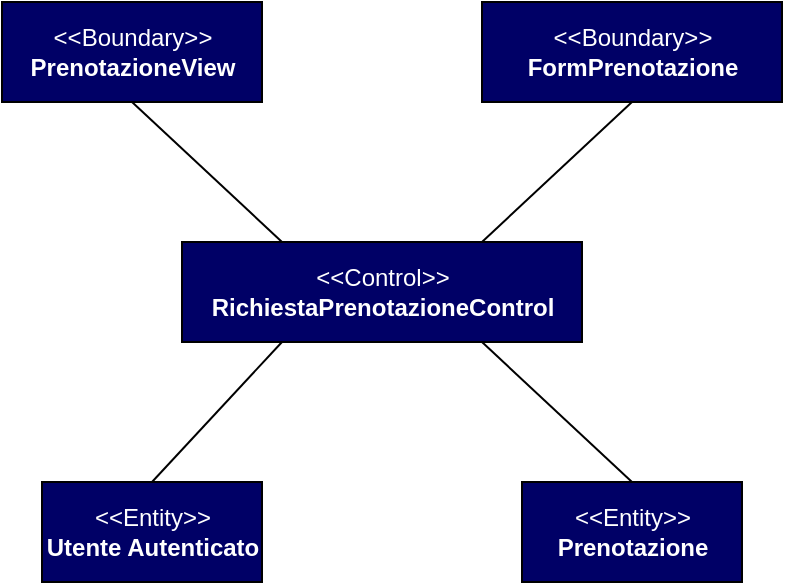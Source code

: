 <mxfile version="13.9.5" type="device"><diagram name="Page-1" id="929967ad-93f9-6ef4-fab6-5d389245f69c"><mxGraphModel dx="857" dy="642" grid="1" gridSize="10" guides="1" tooltips="1" connect="1" arrows="1" fold="1" page="1" pageScale="1.5" pageWidth="1169" pageHeight="826" background="none" math="0" shadow="0"><root><mxCell id="0" style=";html=1;"/><mxCell id="1" style=";html=1;" parent="0"/><mxCell id="qwX3oTCfdqMI3JBmAdr7-1" value="&lt;font color=&quot;#ffffff&quot;&gt;&amp;lt;&amp;lt;Entity&amp;gt;&amp;gt;&lt;br&gt;&lt;/font&gt;&lt;b&gt;&lt;font color=&quot;#ffffff&quot;&gt;Utente Autenticato&lt;/font&gt;&lt;br&gt;&lt;/b&gt;" style="html=1;fillColor=#000066;" parent="1" vertex="1"><mxGeometry x="370" y="470" width="110" height="50" as="geometry"/></mxCell><mxCell id="qwX3oTCfdqMI3JBmAdr7-7" value="&lt;font color=&quot;#ffffff&quot;&gt;&amp;lt;&amp;lt;Boundary&amp;gt;&amp;gt;&lt;br&gt;&lt;/font&gt;&lt;b&gt;&lt;font color=&quot;#ffffff&quot;&gt;FormPrenotazione&lt;/font&gt;&lt;br&gt;&lt;/b&gt;" style="html=1;fillColor=#000066;" parent="1" vertex="1"><mxGeometry x="590" y="230" width="150" height="50" as="geometry"/></mxCell><mxCell id="qwX3oTCfdqMI3JBmAdr7-8" value="&lt;font color=&quot;#ffffff&quot;&gt;&amp;lt;&amp;lt;Boundary&amp;gt;&amp;gt;&lt;br&gt;&lt;/font&gt;&lt;b&gt;&lt;font color=&quot;#ffffff&quot;&gt;PrenotazioneView&lt;/font&gt;&lt;br&gt;&lt;/b&gt;" style="html=1;fillColor=#000066;" parent="1" vertex="1"><mxGeometry x="350" y="230" width="130" height="50" as="geometry"/></mxCell><mxCell id="qwX3oTCfdqMI3JBmAdr7-9" value="&lt;font color=&quot;#ffffff&quot;&gt;&amp;lt;&amp;lt;Control&amp;gt;&amp;gt;&lt;br&gt;&lt;/font&gt;&lt;b&gt;&lt;font color=&quot;#ffffff&quot;&gt;RichiestaPrenotazioneControl&lt;/font&gt;&lt;br&gt;&lt;/b&gt;" style="html=1;fillColor=#000066;" parent="1" vertex="1"><mxGeometry x="440" y="350" width="200" height="50" as="geometry"/></mxCell><mxCell id="qwX3oTCfdqMI3JBmAdr7-11" value="" style="endArrow=none;html=1;entryX=0.5;entryY=1;entryDx=0;entryDy=0;exitX=0.25;exitY=0;exitDx=0;exitDy=0;" parent="1" source="qwX3oTCfdqMI3JBmAdr7-9" target="qwX3oTCfdqMI3JBmAdr7-8" edge="1"><mxGeometry width="50" height="50" relative="1" as="geometry"><mxPoint x="680" y="420" as="sourcePoint"/><mxPoint x="730" y="370" as="targetPoint"/></mxGeometry></mxCell><mxCell id="qwX3oTCfdqMI3JBmAdr7-12" value="" style="endArrow=none;html=1;entryX=0.5;entryY=1;entryDx=0;entryDy=0;exitX=0.75;exitY=0;exitDx=0;exitDy=0;" parent="1" source="qwX3oTCfdqMI3JBmAdr7-9" target="qwX3oTCfdqMI3JBmAdr7-7" edge="1"><mxGeometry width="50" height="50" relative="1" as="geometry"><mxPoint x="795" y="380" as="sourcePoint"/><mxPoint x="670" y="310" as="targetPoint"/></mxGeometry></mxCell><mxCell id="qwX3oTCfdqMI3JBmAdr7-13" value="" style="endArrow=none;html=1;entryX=0.25;entryY=1;entryDx=0;entryDy=0;exitX=0.5;exitY=0;exitDx=0;exitDy=0;" parent="1" source="qwX3oTCfdqMI3JBmAdr7-1" target="qwX3oTCfdqMI3JBmAdr7-9" edge="1"><mxGeometry width="50" height="50" relative="1" as="geometry"><mxPoint x="630" y="460" as="sourcePoint"/><mxPoint x="545" y="390" as="targetPoint"/></mxGeometry></mxCell><mxCell id="qwX3oTCfdqMI3JBmAdr7-14" value="" style="endArrow=none;html=1;entryX=0.75;entryY=1;entryDx=0;entryDy=0;exitX=0.5;exitY=0;exitDx=0;exitDy=0;" parent="1" source="qwX3oTCfdqMI3JBmAdr7-15" target="qwX3oTCfdqMI3JBmAdr7-9" edge="1"><mxGeometry width="50" height="50" relative="1" as="geometry"><mxPoint x="660" y="460" as="sourcePoint"/><mxPoint x="575" y="390" as="targetPoint"/></mxGeometry></mxCell><mxCell id="qwX3oTCfdqMI3JBmAdr7-15" value="&lt;font color=&quot;#ffffff&quot;&gt;&amp;lt;&amp;lt;Entity&amp;gt;&amp;gt;&lt;br&gt;&lt;/font&gt;&lt;b&gt;&lt;font color=&quot;#ffffff&quot;&gt;Prenotazione&lt;/font&gt;&lt;br&gt;&lt;/b&gt;" style="html=1;fillColor=#000066;" parent="1" vertex="1"><mxGeometry x="610" y="470" width="110" height="50" as="geometry"/></mxCell></root></mxGraphModel></diagram></mxfile>